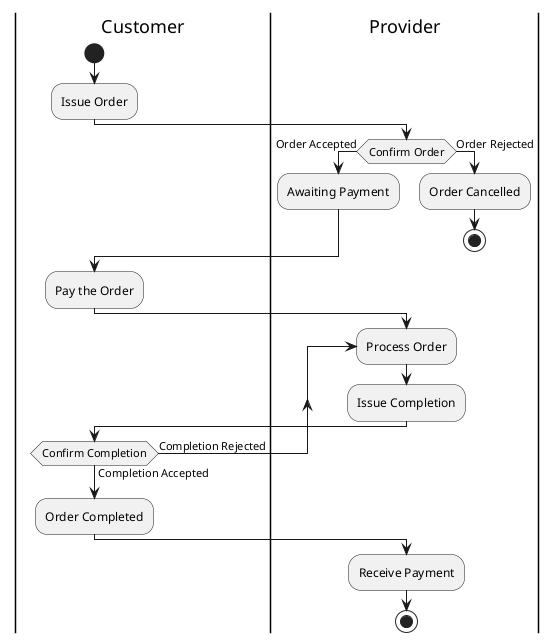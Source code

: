 @startuml [Activity] Order Flow

|Customer|
start
:Issue Order;

|Provider|
if (Confirm Order) then (Order Accepted)
    :Awaiting Payment;
else (Order Rejected)
    :Order Cancelled;
    stop
endif

|Customer|
:Pay the Order;

|Provider|
repeat :Process Order;
:Issue Completion;

|Customer|
repeat while (Confirm Completion) is (Completion Rejected) not (Completion Accepted)
:Order Completed;

|Provider|
:Receive Payment;

stop
@enduml